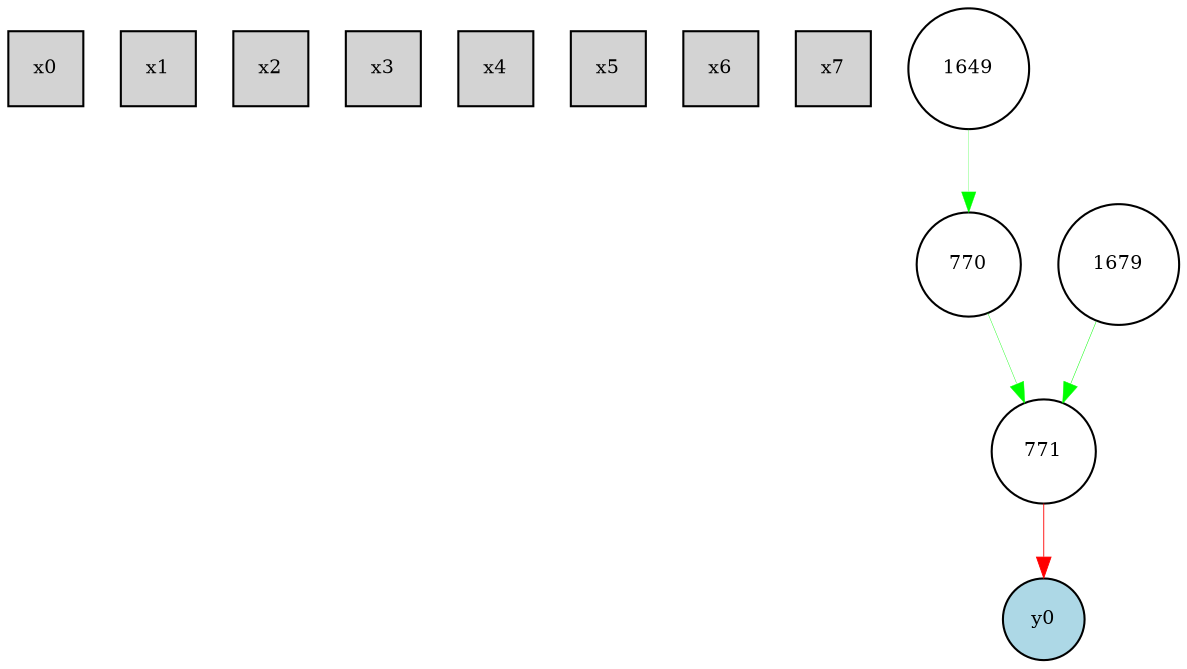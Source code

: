 digraph {
	node [fontsize=9 height=0.1 shape=circle width=0.1]
	x0 [fillcolor=lightgray height=0.5 shape=box style=filled width=0.5]
	x1 [fillcolor=lightgray height=0.5 shape=box style=filled width=0.5]
	x2 [fillcolor=lightgray height=0.5 shape=box style=filled width=0.5]
	x3 [fillcolor=lightgray height=0.5 shape=box style=filled width=0.5]
	x4 [fillcolor=lightgray height=0.5 shape=box style=filled width=0.5]
	x5 [fillcolor=lightgray height=0.5 shape=box style=filled width=0.5]
	x6 [fillcolor=lightgray height=0.5 shape=box style=filled width=0.5]
	x7 [fillcolor=lightgray height=0.5 shape=box style=filled width=0.5]
	y0 [fillcolor=lightblue style=filled]
	770 [fillcolor=white style=filled]
	771 [fillcolor=white style=filled]
	1679 [fillcolor=white style=filled]
	1649 [fillcolor=white style=filled]
	771 -> y0 [color=red penwidth=0.4204366945637692 style=solid]
	770 -> 771 [color=green penwidth=0.19163645765802073 style=solid]
	1649 -> 770 [color=green penwidth=0.12190288436037446 style=solid]
	1679 -> 771 [color=green penwidth=0.23365917235281725 style=solid]
}
